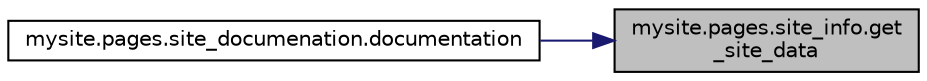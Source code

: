 digraph "mysite.pages.site_info.get_site_data"
{
 // LATEX_PDF_SIZE
  edge [fontname="Helvetica",fontsize="10",labelfontname="Helvetica",labelfontsize="10"];
  node [fontname="Helvetica",fontsize="10",shape=record];
  rankdir="RL";
  Node1 [label="mysite.pages.site_info.get\l_site_data",height=0.2,width=0.4,color="black", fillcolor="grey75", style="filled", fontcolor="black",tooltip=" "];
  Node1 -> Node2 [dir="back",color="midnightblue",fontsize="10",style="solid",fontname="Helvetica"];
  Node2 [label="mysite.pages.site_documenation.documentation",height=0.2,width=0.4,color="black", fillcolor="white", style="filled",URL="$namespacemysite_1_1pages_1_1site__documenation.html#a6078eb5c63284eaff8f82b525a4c5ec5",tooltip=" "];
}
